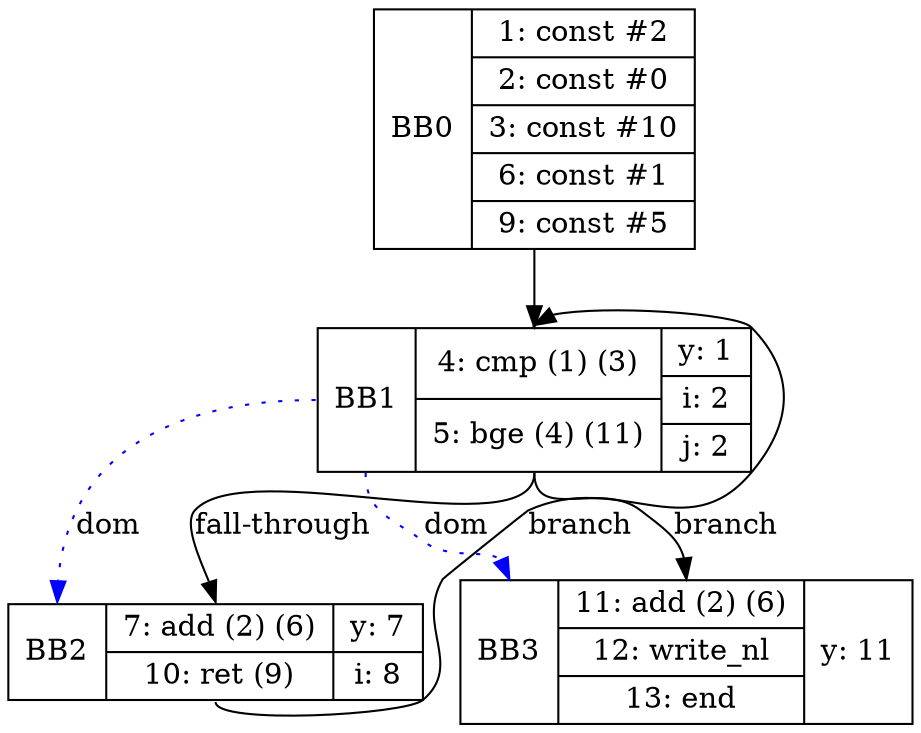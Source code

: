 digraph G {
bb0 [shape=record, label="<b>BB0 | {1: const #2|2: const #0|3: const #10|6: const #1|9: const #5}"];
bb1 [shape=record, label="<b>BB1 | {4: cmp (1) (3)|5: bge (4) (11)}| {y: 1 | i: 2 | j: 2}"];
bb2 [shape=record, label="<b>BB2 | {7: add (2) (6)|10: ret (9)}| {y: 7 | i: 8}"];
bb3 [shape=record, label="<b>BB3 | {11: add (2) (6)|12: write_nl|13: end}| {y: 11}"];
bb0:s -> bb1:n ;
bb2:s -> bb1:n [label="branch"];
bb1:s -> bb2:n [label="fall-through"];
bb1:s -> bb3:n [label="branch"];
bb1:b -> bb2:b [color=blue, style=dotted, label="dom"];
bb1:b -> bb3:b [color=blue, style=dotted, label="dom"];
}